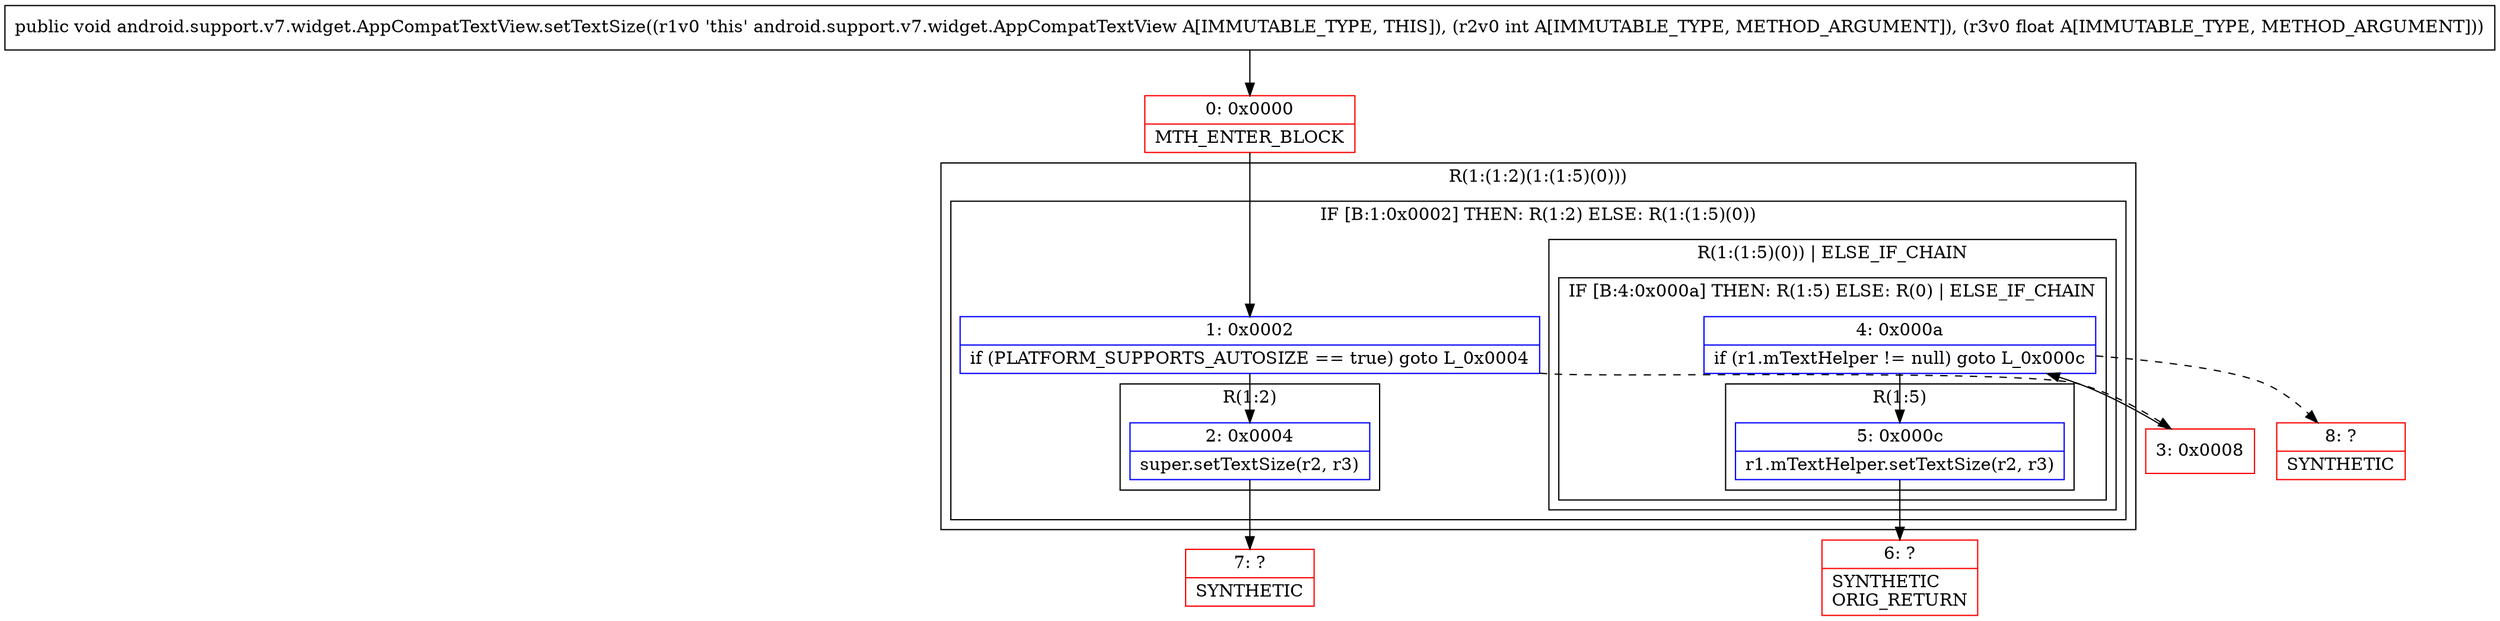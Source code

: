 digraph "CFG forandroid.support.v7.widget.AppCompatTextView.setTextSize(IF)V" {
subgraph cluster_Region_1598489178 {
label = "R(1:(1:2)(1:(1:5)(0)))";
node [shape=record,color=blue];
subgraph cluster_IfRegion_1395137186 {
label = "IF [B:1:0x0002] THEN: R(1:2) ELSE: R(1:(1:5)(0))";
node [shape=record,color=blue];
Node_1 [shape=record,label="{1\:\ 0x0002|if (PLATFORM_SUPPORTS_AUTOSIZE == true) goto L_0x0004\l}"];
subgraph cluster_Region_672092573 {
label = "R(1:2)";
node [shape=record,color=blue];
Node_2 [shape=record,label="{2\:\ 0x0004|super.setTextSize(r2, r3)\l}"];
}
subgraph cluster_Region_1598363297 {
label = "R(1:(1:5)(0)) | ELSE_IF_CHAIN\l";
node [shape=record,color=blue];
subgraph cluster_IfRegion_947358401 {
label = "IF [B:4:0x000a] THEN: R(1:5) ELSE: R(0) | ELSE_IF_CHAIN\l";
node [shape=record,color=blue];
Node_4 [shape=record,label="{4\:\ 0x000a|if (r1.mTextHelper != null) goto L_0x000c\l}"];
subgraph cluster_Region_731474535 {
label = "R(1:5)";
node [shape=record,color=blue];
Node_5 [shape=record,label="{5\:\ 0x000c|r1.mTextHelper.setTextSize(r2, r3)\l}"];
}
subgraph cluster_Region_2034779440 {
label = "R(0)";
node [shape=record,color=blue];
}
}
}
}
}
Node_0 [shape=record,color=red,label="{0\:\ 0x0000|MTH_ENTER_BLOCK\l}"];
Node_3 [shape=record,color=red,label="{3\:\ 0x0008}"];
Node_6 [shape=record,color=red,label="{6\:\ ?|SYNTHETIC\lORIG_RETURN\l}"];
Node_7 [shape=record,color=red,label="{7\:\ ?|SYNTHETIC\l}"];
Node_8 [shape=record,color=red,label="{8\:\ ?|SYNTHETIC\l}"];
MethodNode[shape=record,label="{public void android.support.v7.widget.AppCompatTextView.setTextSize((r1v0 'this' android.support.v7.widget.AppCompatTextView A[IMMUTABLE_TYPE, THIS]), (r2v0 int A[IMMUTABLE_TYPE, METHOD_ARGUMENT]), (r3v0 float A[IMMUTABLE_TYPE, METHOD_ARGUMENT])) }"];
MethodNode -> Node_0;
Node_1 -> Node_2;
Node_1 -> Node_3[style=dashed];
Node_2 -> Node_7;
Node_4 -> Node_5;
Node_4 -> Node_8[style=dashed];
Node_5 -> Node_6;
Node_0 -> Node_1;
Node_3 -> Node_4;
}

